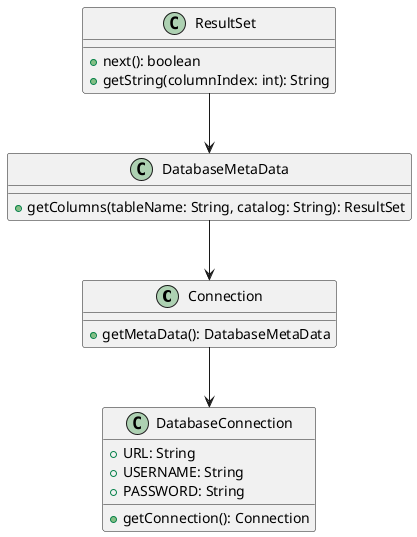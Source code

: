 @startuml

Connection  --> DatabaseConnection
DatabaseMetaData  -->  Connection
ResultSet  -->  DatabaseMetaData

class DatabaseConnection {
  +URL: String
  +USERNAME: String
  +PASSWORD: String

  +getConnection(): Connection
}
class Connection {
  +getMetaData(): DatabaseMetaData
}
class DatabaseMetaData {
  +getColumns(tableName: String, catalog: String): ResultSet
}
class ResultSet {
  +next(): boolean
  +getString(columnIndex: int): String
}

@enduml